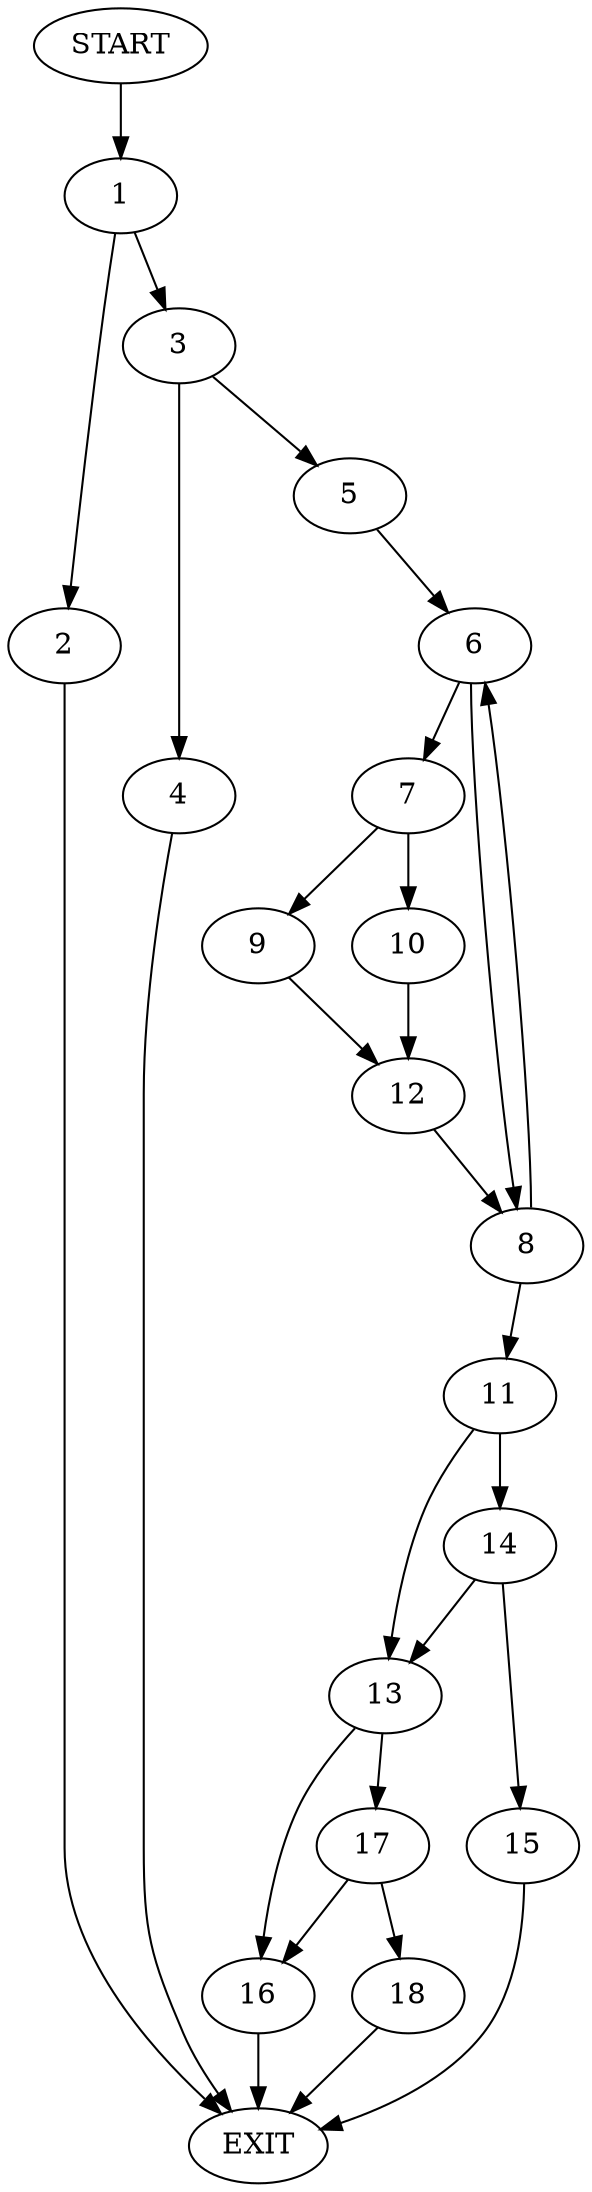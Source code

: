 digraph {
0 [label="START"]
19 [label="EXIT"]
0 -> 1
1 -> 2
1 -> 3
3 -> 4
3 -> 5
2 -> 19
4 -> 19
5 -> 6
6 -> 7
6 -> 8
7 -> 9
7 -> 10
8 -> 11
8 -> 6
10 -> 12
9 -> 12
12 -> 8
11 -> 13
11 -> 14
14 -> 13
14 -> 15
13 -> 16
13 -> 17
15 -> 19
17 -> 18
17 -> 16
16 -> 19
18 -> 19
}
